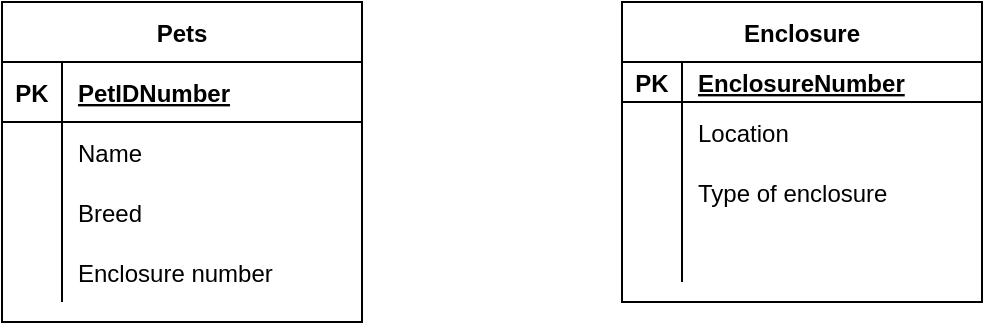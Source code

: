 <mxfile version="13.7.3" type="github">
  <diagram id="VKM3WrDQ3vUe6gYiDQwQ" name="Page-1">
    <mxGraphModel dx="923" dy="575" grid="1" gridSize="10" guides="1" tooltips="1" connect="1" arrows="1" fold="1" page="1" pageScale="1" pageWidth="827" pageHeight="1169" math="0" shadow="0">
      <root>
        <mxCell id="0" />
        <mxCell id="1" parent="0" />
        <mxCell id="WQhq4CdpYKCimS7mzM1O-2" value="Pets" style="shape=table;startSize=30;container=1;collapsible=1;childLayout=tableLayout;fixedRows=1;rowLines=0;fontStyle=1;align=center;resizeLast=1;" vertex="1" parent="1">
          <mxGeometry x="70" y="80" width="180" height="160" as="geometry" />
        </mxCell>
        <mxCell id="WQhq4CdpYKCimS7mzM1O-3" value="" style="shape=partialRectangle;collapsible=0;dropTarget=0;pointerEvents=0;fillColor=none;top=0;left=0;bottom=1;right=0;points=[[0,0.5],[1,0.5]];portConstraint=eastwest;" vertex="1" parent="WQhq4CdpYKCimS7mzM1O-2">
          <mxGeometry y="30" width="180" height="30" as="geometry" />
        </mxCell>
        <mxCell id="WQhq4CdpYKCimS7mzM1O-4" value="PK" style="shape=partialRectangle;connectable=0;fillColor=none;top=0;left=0;bottom=0;right=0;fontStyle=1;overflow=hidden;" vertex="1" parent="WQhq4CdpYKCimS7mzM1O-3">
          <mxGeometry width="30" height="30" as="geometry" />
        </mxCell>
        <mxCell id="WQhq4CdpYKCimS7mzM1O-5" value="PetIDNumber" style="shape=partialRectangle;connectable=0;fillColor=none;top=0;left=0;bottom=0;right=0;align=left;spacingLeft=6;fontStyle=5;overflow=hidden;" vertex="1" parent="WQhq4CdpYKCimS7mzM1O-3">
          <mxGeometry x="30" width="150" height="30" as="geometry" />
        </mxCell>
        <mxCell id="WQhq4CdpYKCimS7mzM1O-6" value="" style="shape=partialRectangle;collapsible=0;dropTarget=0;pointerEvents=0;fillColor=none;top=0;left=0;bottom=0;right=0;points=[[0,0.5],[1,0.5]];portConstraint=eastwest;" vertex="1" parent="WQhq4CdpYKCimS7mzM1O-2">
          <mxGeometry y="60" width="180" height="30" as="geometry" />
        </mxCell>
        <mxCell id="WQhq4CdpYKCimS7mzM1O-7" value="" style="shape=partialRectangle;connectable=0;fillColor=none;top=0;left=0;bottom=0;right=0;editable=1;overflow=hidden;" vertex="1" parent="WQhq4CdpYKCimS7mzM1O-6">
          <mxGeometry width="30" height="30" as="geometry" />
        </mxCell>
        <mxCell id="WQhq4CdpYKCimS7mzM1O-8" value="Name" style="shape=partialRectangle;connectable=0;fillColor=none;top=0;left=0;bottom=0;right=0;align=left;spacingLeft=6;overflow=hidden;" vertex="1" parent="WQhq4CdpYKCimS7mzM1O-6">
          <mxGeometry x="30" width="150" height="30" as="geometry" />
        </mxCell>
        <mxCell id="WQhq4CdpYKCimS7mzM1O-9" value="" style="shape=partialRectangle;collapsible=0;dropTarget=0;pointerEvents=0;fillColor=none;top=0;left=0;bottom=0;right=0;points=[[0,0.5],[1,0.5]];portConstraint=eastwest;" vertex="1" parent="WQhq4CdpYKCimS7mzM1O-2">
          <mxGeometry y="90" width="180" height="30" as="geometry" />
        </mxCell>
        <mxCell id="WQhq4CdpYKCimS7mzM1O-10" value="" style="shape=partialRectangle;connectable=0;fillColor=none;top=0;left=0;bottom=0;right=0;editable=1;overflow=hidden;" vertex="1" parent="WQhq4CdpYKCimS7mzM1O-9">
          <mxGeometry width="30" height="30" as="geometry" />
        </mxCell>
        <mxCell id="WQhq4CdpYKCimS7mzM1O-11" value="Breed" style="shape=partialRectangle;connectable=0;fillColor=none;top=0;left=0;bottom=0;right=0;align=left;spacingLeft=6;overflow=hidden;" vertex="1" parent="WQhq4CdpYKCimS7mzM1O-9">
          <mxGeometry x="30" width="150" height="30" as="geometry" />
        </mxCell>
        <mxCell id="WQhq4CdpYKCimS7mzM1O-12" value="" style="shape=partialRectangle;collapsible=0;dropTarget=0;pointerEvents=0;fillColor=none;top=0;left=0;bottom=0;right=0;points=[[0,0.5],[1,0.5]];portConstraint=eastwest;" vertex="1" parent="WQhq4CdpYKCimS7mzM1O-2">
          <mxGeometry y="120" width="180" height="30" as="geometry" />
        </mxCell>
        <mxCell id="WQhq4CdpYKCimS7mzM1O-13" value="" style="shape=partialRectangle;connectable=0;fillColor=none;top=0;left=0;bottom=0;right=0;editable=1;overflow=hidden;" vertex="1" parent="WQhq4CdpYKCimS7mzM1O-12">
          <mxGeometry width="30" height="30" as="geometry" />
        </mxCell>
        <mxCell id="WQhq4CdpYKCimS7mzM1O-14" value="Enclosure number" style="shape=partialRectangle;connectable=0;fillColor=none;top=0;left=0;bottom=0;right=0;align=left;spacingLeft=6;overflow=hidden;" vertex="1" parent="WQhq4CdpYKCimS7mzM1O-12">
          <mxGeometry x="30" width="150" height="30" as="geometry" />
        </mxCell>
        <mxCell id="WQhq4CdpYKCimS7mzM1O-15" value="Enclosure" style="shape=table;startSize=30;container=1;collapsible=1;childLayout=tableLayout;fixedRows=1;rowLines=0;fontStyle=1;align=center;resizeLast=1;" vertex="1" parent="1">
          <mxGeometry x="380" y="80" width="180" height="150" as="geometry" />
        </mxCell>
        <mxCell id="WQhq4CdpYKCimS7mzM1O-16" value="" style="shape=partialRectangle;collapsible=0;dropTarget=0;pointerEvents=0;fillColor=none;top=0;left=0;bottom=1;right=0;points=[[0,0.5],[1,0.5]];portConstraint=eastwest;" vertex="1" parent="WQhq4CdpYKCimS7mzM1O-15">
          <mxGeometry y="30" width="180" height="20" as="geometry" />
        </mxCell>
        <mxCell id="WQhq4CdpYKCimS7mzM1O-17" value="PK" style="shape=partialRectangle;connectable=0;fillColor=none;top=0;left=0;bottom=0;right=0;fontStyle=1;overflow=hidden;" vertex="1" parent="WQhq4CdpYKCimS7mzM1O-16">
          <mxGeometry width="30" height="20" as="geometry" />
        </mxCell>
        <mxCell id="WQhq4CdpYKCimS7mzM1O-18" value="EnclosureNumber" style="shape=partialRectangle;connectable=0;fillColor=none;top=0;left=0;bottom=0;right=0;align=left;spacingLeft=6;fontStyle=5;overflow=hidden;" vertex="1" parent="WQhq4CdpYKCimS7mzM1O-16">
          <mxGeometry x="30" width="150" height="20" as="geometry" />
        </mxCell>
        <mxCell id="WQhq4CdpYKCimS7mzM1O-19" value="" style="shape=partialRectangle;collapsible=0;dropTarget=0;pointerEvents=0;fillColor=none;top=0;left=0;bottom=0;right=0;points=[[0,0.5],[1,0.5]];portConstraint=eastwest;" vertex="1" parent="WQhq4CdpYKCimS7mzM1O-15">
          <mxGeometry y="50" width="180" height="30" as="geometry" />
        </mxCell>
        <mxCell id="WQhq4CdpYKCimS7mzM1O-20" value="" style="shape=partialRectangle;connectable=0;fillColor=none;top=0;left=0;bottom=0;right=0;editable=1;overflow=hidden;" vertex="1" parent="WQhq4CdpYKCimS7mzM1O-19">
          <mxGeometry width="30" height="30" as="geometry" />
        </mxCell>
        <mxCell id="WQhq4CdpYKCimS7mzM1O-21" value="Location" style="shape=partialRectangle;connectable=0;fillColor=none;top=0;left=0;bottom=0;right=0;align=left;spacingLeft=6;overflow=hidden;" vertex="1" parent="WQhq4CdpYKCimS7mzM1O-19">
          <mxGeometry x="30" width="150" height="30" as="geometry" />
        </mxCell>
        <mxCell id="WQhq4CdpYKCimS7mzM1O-22" value="" style="shape=partialRectangle;collapsible=0;dropTarget=0;pointerEvents=0;fillColor=none;top=0;left=0;bottom=0;right=0;points=[[0,0.5],[1,0.5]];portConstraint=eastwest;" vertex="1" parent="WQhq4CdpYKCimS7mzM1O-15">
          <mxGeometry y="80" width="180" height="30" as="geometry" />
        </mxCell>
        <mxCell id="WQhq4CdpYKCimS7mzM1O-23" value="" style="shape=partialRectangle;connectable=0;fillColor=none;top=0;left=0;bottom=0;right=0;editable=1;overflow=hidden;" vertex="1" parent="WQhq4CdpYKCimS7mzM1O-22">
          <mxGeometry width="30" height="30" as="geometry" />
        </mxCell>
        <mxCell id="WQhq4CdpYKCimS7mzM1O-24" value="Type of enclosure " style="shape=partialRectangle;connectable=0;fillColor=none;top=0;left=0;bottom=0;right=0;align=left;spacingLeft=6;overflow=hidden;" vertex="1" parent="WQhq4CdpYKCimS7mzM1O-22">
          <mxGeometry x="30" width="150" height="30" as="geometry" />
        </mxCell>
        <mxCell id="WQhq4CdpYKCimS7mzM1O-25" value="" style="shape=partialRectangle;collapsible=0;dropTarget=0;pointerEvents=0;fillColor=none;top=0;left=0;bottom=0;right=0;points=[[0,0.5],[1,0.5]];portConstraint=eastwest;" vertex="1" parent="WQhq4CdpYKCimS7mzM1O-15">
          <mxGeometry y="110" width="180" height="30" as="geometry" />
        </mxCell>
        <mxCell id="WQhq4CdpYKCimS7mzM1O-26" value="" style="shape=partialRectangle;connectable=0;fillColor=none;top=0;left=0;bottom=0;right=0;editable=1;overflow=hidden;" vertex="1" parent="WQhq4CdpYKCimS7mzM1O-25">
          <mxGeometry width="30" height="30" as="geometry" />
        </mxCell>
        <mxCell id="WQhq4CdpYKCimS7mzM1O-27" value="" style="shape=partialRectangle;connectable=0;fillColor=none;top=0;left=0;bottom=0;right=0;align=left;spacingLeft=6;overflow=hidden;" vertex="1" parent="WQhq4CdpYKCimS7mzM1O-25">
          <mxGeometry x="30" width="150" height="30" as="geometry" />
        </mxCell>
      </root>
    </mxGraphModel>
  </diagram>
</mxfile>
